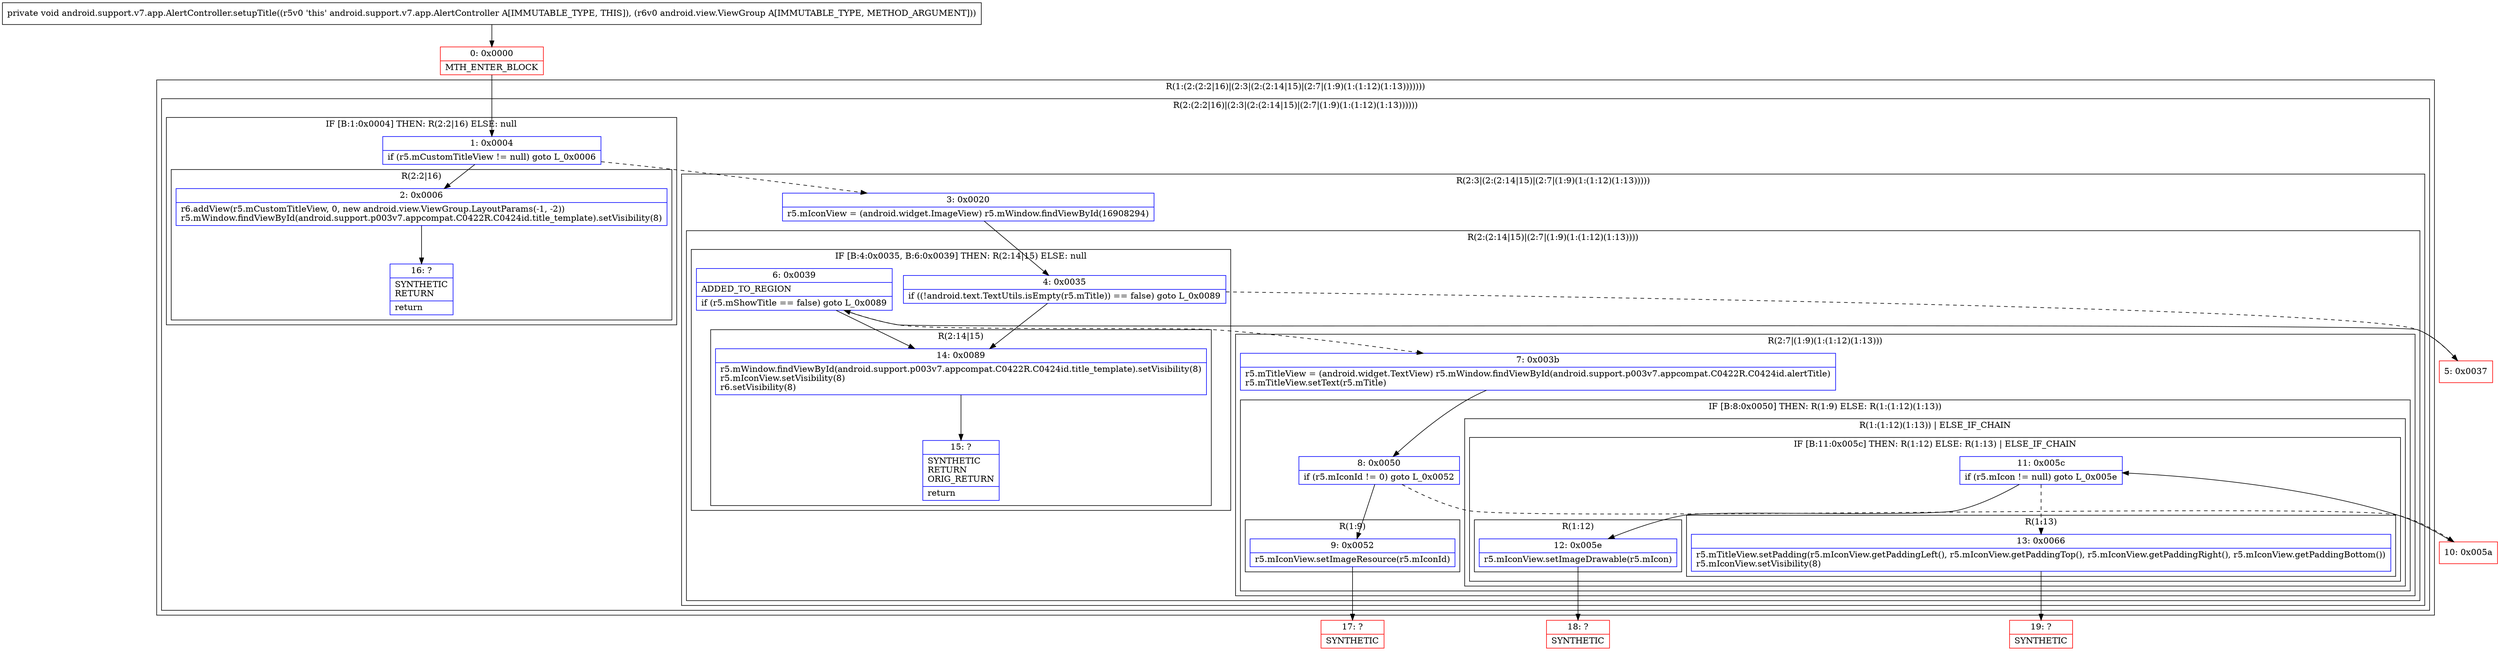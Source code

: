 digraph "CFG forandroid.support.v7.app.AlertController.setupTitle(Landroid\/view\/ViewGroup;)V" {
subgraph cluster_Region_1031795960 {
label = "R(1:(2:(2:2|16)|(2:3|(2:(2:14|15)|(2:7|(1:9)(1:(1:12)(1:13)))))))";
node [shape=record,color=blue];
subgraph cluster_Region_147633786 {
label = "R(2:(2:2|16)|(2:3|(2:(2:14|15)|(2:7|(1:9)(1:(1:12)(1:13))))))";
node [shape=record,color=blue];
subgraph cluster_IfRegion_362700902 {
label = "IF [B:1:0x0004] THEN: R(2:2|16) ELSE: null";
node [shape=record,color=blue];
Node_1 [shape=record,label="{1\:\ 0x0004|if (r5.mCustomTitleView != null) goto L_0x0006\l}"];
subgraph cluster_Region_1520837571 {
label = "R(2:2|16)";
node [shape=record,color=blue];
Node_2 [shape=record,label="{2\:\ 0x0006|r6.addView(r5.mCustomTitleView, 0, new android.view.ViewGroup.LayoutParams(\-1, \-2))\lr5.mWindow.findViewById(android.support.p003v7.appcompat.C0422R.C0424id.title_template).setVisibility(8)\l}"];
Node_16 [shape=record,label="{16\:\ ?|SYNTHETIC\lRETURN\l|return\l}"];
}
}
subgraph cluster_Region_415024219 {
label = "R(2:3|(2:(2:14|15)|(2:7|(1:9)(1:(1:12)(1:13)))))";
node [shape=record,color=blue];
Node_3 [shape=record,label="{3\:\ 0x0020|r5.mIconView = (android.widget.ImageView) r5.mWindow.findViewById(16908294)\l}"];
subgraph cluster_Region_1966001744 {
label = "R(2:(2:14|15)|(2:7|(1:9)(1:(1:12)(1:13))))";
node [shape=record,color=blue];
subgraph cluster_IfRegion_324341187 {
label = "IF [B:4:0x0035, B:6:0x0039] THEN: R(2:14|15) ELSE: null";
node [shape=record,color=blue];
Node_4 [shape=record,label="{4\:\ 0x0035|if ((!android.text.TextUtils.isEmpty(r5.mTitle)) == false) goto L_0x0089\l}"];
Node_6 [shape=record,label="{6\:\ 0x0039|ADDED_TO_REGION\l|if (r5.mShowTitle == false) goto L_0x0089\l}"];
subgraph cluster_Region_2022087761 {
label = "R(2:14|15)";
node [shape=record,color=blue];
Node_14 [shape=record,label="{14\:\ 0x0089|r5.mWindow.findViewById(android.support.p003v7.appcompat.C0422R.C0424id.title_template).setVisibility(8)\lr5.mIconView.setVisibility(8)\lr6.setVisibility(8)\l}"];
Node_15 [shape=record,label="{15\:\ ?|SYNTHETIC\lRETURN\lORIG_RETURN\l|return\l}"];
}
}
subgraph cluster_Region_107348230 {
label = "R(2:7|(1:9)(1:(1:12)(1:13)))";
node [shape=record,color=blue];
Node_7 [shape=record,label="{7\:\ 0x003b|r5.mTitleView = (android.widget.TextView) r5.mWindow.findViewById(android.support.p003v7.appcompat.C0422R.C0424id.alertTitle)\lr5.mTitleView.setText(r5.mTitle)\l}"];
subgraph cluster_IfRegion_87622612 {
label = "IF [B:8:0x0050] THEN: R(1:9) ELSE: R(1:(1:12)(1:13))";
node [shape=record,color=blue];
Node_8 [shape=record,label="{8\:\ 0x0050|if (r5.mIconId != 0) goto L_0x0052\l}"];
subgraph cluster_Region_1043938725 {
label = "R(1:9)";
node [shape=record,color=blue];
Node_9 [shape=record,label="{9\:\ 0x0052|r5.mIconView.setImageResource(r5.mIconId)\l}"];
}
subgraph cluster_Region_1922128423 {
label = "R(1:(1:12)(1:13)) | ELSE_IF_CHAIN\l";
node [shape=record,color=blue];
subgraph cluster_IfRegion_1145637698 {
label = "IF [B:11:0x005c] THEN: R(1:12) ELSE: R(1:13) | ELSE_IF_CHAIN\l";
node [shape=record,color=blue];
Node_11 [shape=record,label="{11\:\ 0x005c|if (r5.mIcon != null) goto L_0x005e\l}"];
subgraph cluster_Region_153327548 {
label = "R(1:12)";
node [shape=record,color=blue];
Node_12 [shape=record,label="{12\:\ 0x005e|r5.mIconView.setImageDrawable(r5.mIcon)\l}"];
}
subgraph cluster_Region_2122336040 {
label = "R(1:13)";
node [shape=record,color=blue];
Node_13 [shape=record,label="{13\:\ 0x0066|r5.mTitleView.setPadding(r5.mIconView.getPaddingLeft(), r5.mIconView.getPaddingTop(), r5.mIconView.getPaddingRight(), r5.mIconView.getPaddingBottom())\lr5.mIconView.setVisibility(8)\l}"];
}
}
}
}
}
}
}
}
}
Node_0 [shape=record,color=red,label="{0\:\ 0x0000|MTH_ENTER_BLOCK\l}"];
Node_5 [shape=record,color=red,label="{5\:\ 0x0037}"];
Node_10 [shape=record,color=red,label="{10\:\ 0x005a}"];
Node_17 [shape=record,color=red,label="{17\:\ ?|SYNTHETIC\l}"];
Node_18 [shape=record,color=red,label="{18\:\ ?|SYNTHETIC\l}"];
Node_19 [shape=record,color=red,label="{19\:\ ?|SYNTHETIC\l}"];
MethodNode[shape=record,label="{private void android.support.v7.app.AlertController.setupTitle((r5v0 'this' android.support.v7.app.AlertController A[IMMUTABLE_TYPE, THIS]), (r6v0 android.view.ViewGroup A[IMMUTABLE_TYPE, METHOD_ARGUMENT])) }"];
MethodNode -> Node_0;
Node_1 -> Node_2;
Node_1 -> Node_3[style=dashed];
Node_2 -> Node_16;
Node_3 -> Node_4;
Node_4 -> Node_5[style=dashed];
Node_4 -> Node_14;
Node_6 -> Node_7[style=dashed];
Node_6 -> Node_14;
Node_14 -> Node_15;
Node_7 -> Node_8;
Node_8 -> Node_9;
Node_8 -> Node_10[style=dashed];
Node_9 -> Node_17;
Node_11 -> Node_12;
Node_11 -> Node_13[style=dashed];
Node_12 -> Node_18;
Node_13 -> Node_19;
Node_0 -> Node_1;
Node_5 -> Node_6;
Node_10 -> Node_11;
}

